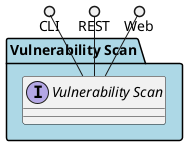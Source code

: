 @startuml



package "Vulnerability Scan" #lightblue {

    interface "Vulnerability Scan" as i {
    
    }
}

CLI ()-- i
REST ()-- i
Web ()-- i

package "Vulnerability Scan" #lightblue {
    
}



@enduml
